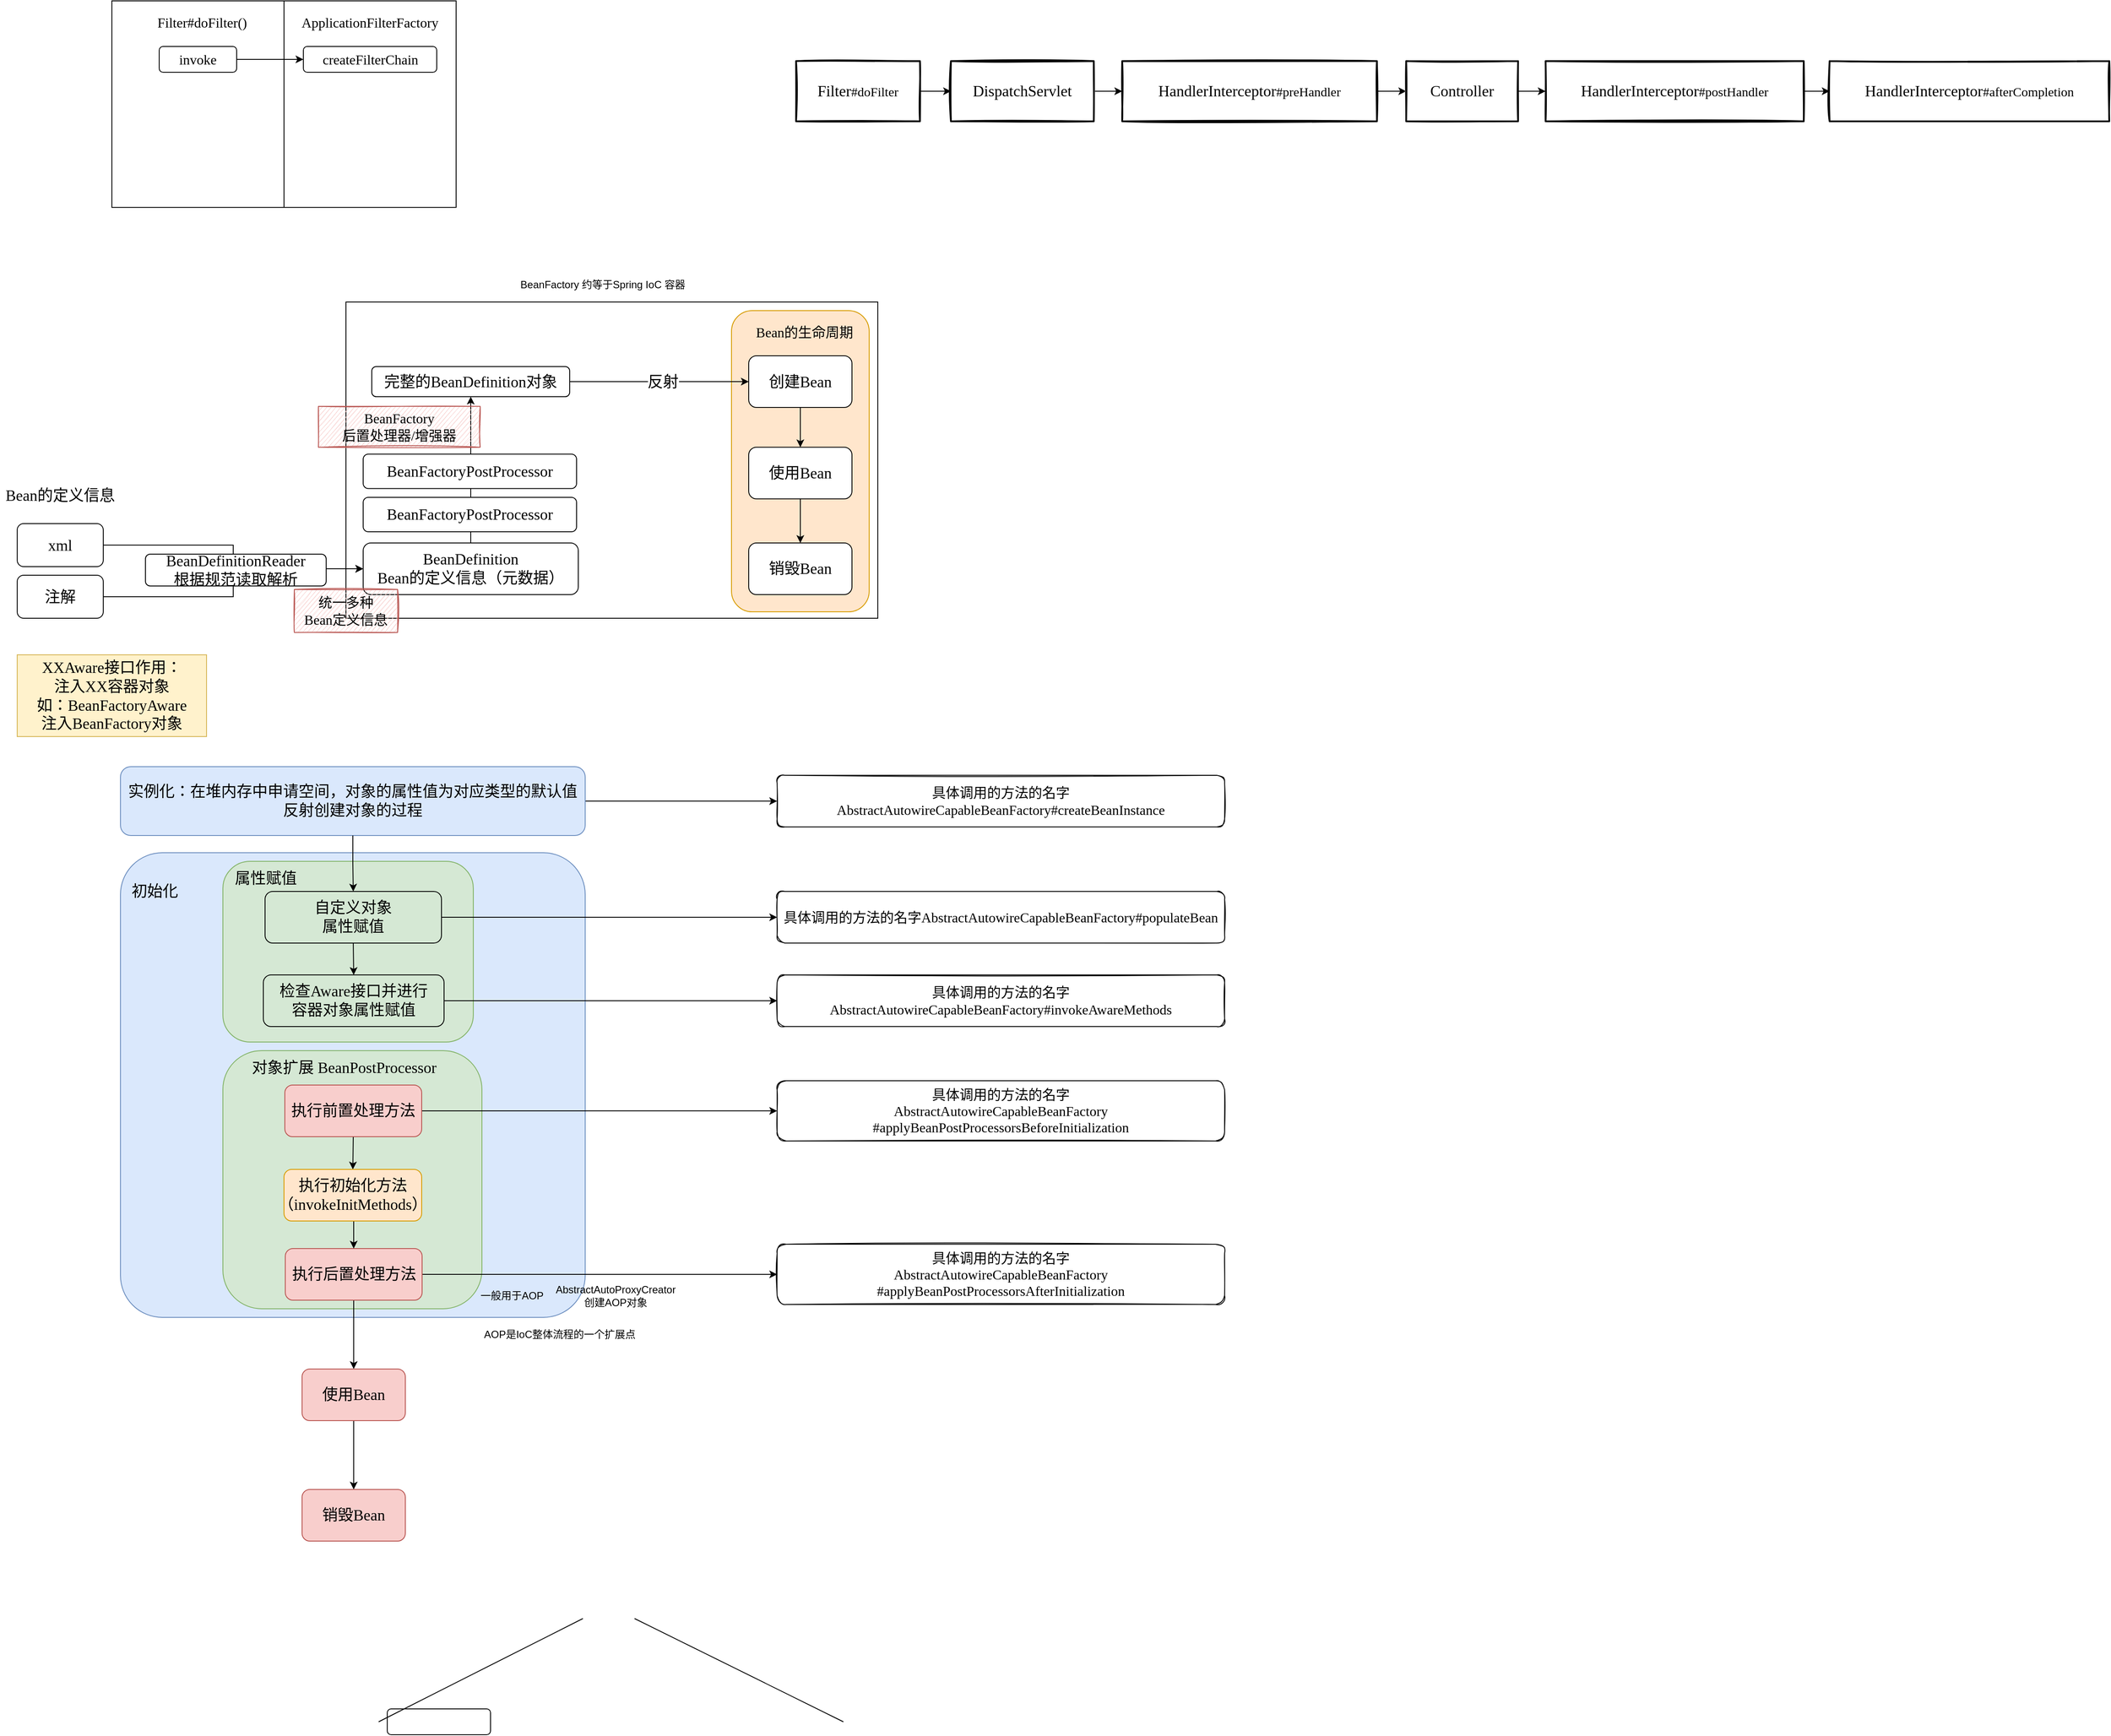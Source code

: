 <mxfile version="19.0.3" type="device"><diagram id="vl-1GHTbx42GFfUl41ro" name="第 1 页"><mxGraphModel dx="1694" dy="1046" grid="1" gridSize="10" guides="1" tooltips="1" connect="1" arrows="1" fold="1" page="1" pageScale="1" pageWidth="827" pageHeight="1169" math="0" shadow="0"><root><mxCell id="0"/><mxCell id="1" parent="0"/><mxCell id="oGgxqFOsoGe9INtXVnFt-3" value="" style="rounded=0;whiteSpace=wrap;html=1;fontFamily=Comic Sans MS;fontSize=18;fontColor=default;strokeColor=default;fillColor=none;" parent="1" vertex="1"><mxGeometry x="462" y="450" width="618" height="367.5" as="geometry"/></mxCell><mxCell id="oGgxqFOsoGe9INtXVnFt-23" value="" style="rounded=1;whiteSpace=wrap;html=1;fontFamily=Comic Sans MS;fontSize=16;strokeColor=#d79b00;fillColor=#ffe6cc;" parent="1" vertex="1"><mxGeometry x="910" y="460" width="160" height="350" as="geometry"/></mxCell><mxCell id="Vu3OyTA0C0LyM7Fp6dBi-6" value="" style="rounded=0;whiteSpace=wrap;html=1;fillColor=none;" parent="1" vertex="1"><mxGeometry x="190" y="100" width="200" height="240" as="geometry"/></mxCell><mxCell id="Vu3OyTA0C0LyM7Fp6dBi-7" value="&lt;p style=&quot;font-size: 12pt;&quot;&gt;&lt;font color=&quot;#000000&quot; style=&quot;&quot; face=&quot;Comic Sans MS&quot;&gt;Filter#doFilter()&lt;/font&gt;&lt;/p&gt;" style="text;html=1;align=center;verticalAlign=middle;whiteSpace=wrap;rounded=0;fillColor=none;fontColor=#333333;strokeColor=none;" parent="1" vertex="1"><mxGeometry x="200" y="110" width="190" height="30" as="geometry"/></mxCell><mxCell id="Vu3OyTA0C0LyM7Fp6dBi-12" style="edgeStyle=orthogonalEdgeStyle;rounded=0;orthogonalLoop=1;jettySize=auto;html=1;exitX=1;exitY=0.5;exitDx=0;exitDy=0;entryX=0;entryY=0.5;entryDx=0;entryDy=0;fontFamily=Comic Sans MS;fontColor=#000000;" parent="1" source="Vu3OyTA0C0LyM7Fp6dBi-8" target="Vu3OyTA0C0LyM7Fp6dBi-11" edge="1"><mxGeometry relative="1" as="geometry"/></mxCell><mxCell id="Vu3OyTA0C0LyM7Fp6dBi-8" value="&lt;p style=&quot;font-size: 12pt;&quot;&gt;invoke&lt;/p&gt;" style="rounded=1;whiteSpace=wrap;html=1;labelBackgroundColor=none;fontFamily=Comic Sans MS;fontColor=#000000;fillColor=none;" parent="1" vertex="1"><mxGeometry x="245" y="153" width="90" height="30" as="geometry"/></mxCell><mxCell id="Vu3OyTA0C0LyM7Fp6dBi-9" value="" style="rounded=0;whiteSpace=wrap;html=1;fillColor=none;" parent="1" vertex="1"><mxGeometry x="390" y="100" width="200" height="240" as="geometry"/></mxCell><mxCell id="Vu3OyTA0C0LyM7Fp6dBi-11" value="&lt;div style=&quot;font-size: 12pt;&quot;&gt;createFilterChain&lt;/div&gt;" style="rounded=1;whiteSpace=wrap;html=1;labelBackgroundColor=none;fontFamily=Comic Sans MS;fontColor=#000000;fillColor=none;" parent="Vu3OyTA0C0LyM7Fp6dBi-9" vertex="1"><mxGeometry x="22.5" y="53" width="155" height="30" as="geometry"/></mxCell><mxCell id="Vu3OyTA0C0LyM7Fp6dBi-10" value="&lt;p style=&quot;font-size: 12pt;&quot;&gt;&lt;font color=&quot;#000000&quot; style=&quot;&quot; face=&quot;Comic Sans MS&quot;&gt;ApplicationFilterFactory&lt;/font&gt;&lt;/p&gt;" style="text;html=1;align=center;verticalAlign=middle;whiteSpace=wrap;rounded=0;fillColor=none;fontColor=#333333;strokeColor=none;" parent="1" vertex="1"><mxGeometry x="395" y="110" width="190" height="30" as="geometry"/></mxCell><mxCell id="oGgxqFOsoGe9INtXVnFt-6" style="edgeStyle=orthogonalEdgeStyle;rounded=0;orthogonalLoop=1;jettySize=auto;html=1;exitX=1;exitY=0.5;exitDx=0;exitDy=0;entryX=0;entryY=0.5;entryDx=0;entryDy=0;fontFamily=Comic Sans MS;fontSize=18;fontColor=default;" parent="1" source="oGgxqFOsoGe9INtXVnFt-1" target="oGgxqFOsoGe9INtXVnFt-5" edge="1"><mxGeometry relative="1" as="geometry"/></mxCell><mxCell id="oGgxqFOsoGe9INtXVnFt-1" value="&lt;font style=&quot;font-size: 18px;&quot;&gt;xml&lt;/font&gt;" style="rounded=1;whiteSpace=wrap;html=1;fontSize=18;fontFamily=Comic Sans MS;" parent="1" vertex="1"><mxGeometry x="80" y="707.5" width="100" height="50" as="geometry"/></mxCell><mxCell id="oGgxqFOsoGe9INtXVnFt-7" style="edgeStyle=orthogonalEdgeStyle;rounded=0;orthogonalLoop=1;jettySize=auto;html=1;exitX=1;exitY=0.5;exitDx=0;exitDy=0;entryX=0;entryY=0.5;entryDx=0;entryDy=0;fontFamily=Comic Sans MS;fontSize=18;fontColor=default;" parent="1" source="oGgxqFOsoGe9INtXVnFt-2" target="oGgxqFOsoGe9INtXVnFt-5" edge="1"><mxGeometry relative="1" as="geometry"/></mxCell><mxCell id="oGgxqFOsoGe9INtXVnFt-2" value="&lt;font style=&quot;font-size: 18px;&quot;&gt;注解&lt;/font&gt;" style="rounded=1;whiteSpace=wrap;html=1;fontSize=18;fontFamily=Comic Sans MS;" parent="1" vertex="1"><mxGeometry x="80" y="767.5" width="100" height="50" as="geometry"/></mxCell><mxCell id="oGgxqFOsoGe9INtXVnFt-4" value="Bean的定义信息" style="text;html=1;strokeColor=none;fillColor=none;align=center;verticalAlign=middle;whiteSpace=wrap;rounded=0;fontFamily=Comic Sans MS;fontSize=18;fontColor=default;" parent="1" vertex="1"><mxGeometry x="60" y="660" width="140" height="30" as="geometry"/></mxCell><mxCell id="oGgxqFOsoGe9INtXVnFt-14" style="edgeStyle=orthogonalEdgeStyle;rounded=0;orthogonalLoop=1;jettySize=auto;html=1;exitX=1;exitY=0.5;exitDx=0;exitDy=0;entryX=0;entryY=0.5;entryDx=0;entryDy=0;fontFamily=Comic Sans MS;fontSize=18;fontColor=default;" parent="1" source="oGgxqFOsoGe9INtXVnFt-18" target="oGgxqFOsoGe9INtXVnFt-9" edge="1"><mxGeometry relative="1" as="geometry"/></mxCell><mxCell id="oGgxqFOsoGe9INtXVnFt-15" value="反射" style="edgeLabel;html=1;align=center;verticalAlign=middle;resizable=0;points=[];fontSize=18;fontFamily=Comic Sans MS;fontColor=default;" parent="oGgxqFOsoGe9INtXVnFt-14" vertex="1" connectable="0"><mxGeometry x="0.085" y="-1" relative="1" as="geometry"><mxPoint x="-5" y="-1" as="offset"/></mxGeometry></mxCell><mxCell id="oGgxqFOsoGe9INtXVnFt-19" style="edgeStyle=orthogonalEdgeStyle;rounded=0;orthogonalLoop=1;jettySize=auto;html=1;exitX=0.5;exitY=0;exitDx=0;exitDy=0;fontFamily=Comic Sans MS;fontSize=18;fontColor=default;" parent="1" source="oGgxqFOsoGe9INtXVnFt-5" target="oGgxqFOsoGe9INtXVnFt-18" edge="1"><mxGeometry relative="1" as="geometry"/></mxCell><mxCell id="oGgxqFOsoGe9INtXVnFt-5" value="BeanDefinition&lt;br&gt;Bean的定义信息（元数据）" style="rounded=1;whiteSpace=wrap;html=1;fontFamily=Comic Sans MS;fontSize=18;fontColor=default;strokeColor=default;fillColor=default;" parent="1" vertex="1"><mxGeometry x="482" y="730" width="250" height="60" as="geometry"/></mxCell><mxCell id="oGgxqFOsoGe9INtXVnFt-8" value="BeanDefinitionReader&lt;br&gt;根据规范读取解析" style="rounded=1;whiteSpace=wrap;html=1;fontFamily=Comic Sans MS;fontSize=18;fontColor=default;strokeColor=default;fillColor=default;" parent="1" vertex="1"><mxGeometry x="229" y="743" width="210" height="37" as="geometry"/></mxCell><mxCell id="oGgxqFOsoGe9INtXVnFt-12" style="edgeStyle=orthogonalEdgeStyle;rounded=0;orthogonalLoop=1;jettySize=auto;html=1;exitX=0.5;exitY=1;exitDx=0;exitDy=0;entryX=0.5;entryY=0;entryDx=0;entryDy=0;fontFamily=Comic Sans MS;fontSize=18;fontColor=default;" parent="1" source="oGgxqFOsoGe9INtXVnFt-9" target="oGgxqFOsoGe9INtXVnFt-10" edge="1"><mxGeometry relative="1" as="geometry"/></mxCell><mxCell id="oGgxqFOsoGe9INtXVnFt-9" value="创建Bean" style="rounded=1;whiteSpace=wrap;html=1;fontFamily=Comic Sans MS;fontSize=18;fontColor=default;strokeColor=default;fillColor=default;" parent="1" vertex="1"><mxGeometry x="930" y="512.5" width="120" height="60" as="geometry"/></mxCell><mxCell id="oGgxqFOsoGe9INtXVnFt-13" style="edgeStyle=orthogonalEdgeStyle;rounded=0;orthogonalLoop=1;jettySize=auto;html=1;exitX=0.5;exitY=1;exitDx=0;exitDy=0;entryX=0.5;entryY=0;entryDx=0;entryDy=0;fontFamily=Comic Sans MS;fontSize=18;fontColor=default;" parent="1" source="oGgxqFOsoGe9INtXVnFt-10" target="oGgxqFOsoGe9INtXVnFt-11" edge="1"><mxGeometry relative="1" as="geometry"/></mxCell><mxCell id="oGgxqFOsoGe9INtXVnFt-10" value="使用Bean" style="rounded=1;whiteSpace=wrap;html=1;fontFamily=Comic Sans MS;fontSize=18;fontColor=default;strokeColor=default;fillColor=default;" parent="1" vertex="1"><mxGeometry x="930" y="618.75" width="120" height="60" as="geometry"/></mxCell><mxCell id="oGgxqFOsoGe9INtXVnFt-11" value="销毁Bean" style="rounded=1;whiteSpace=wrap;html=1;fontFamily=Comic Sans MS;fontSize=18;fontColor=default;strokeColor=default;fillColor=default;" parent="1" vertex="1"><mxGeometry x="930" y="730" width="120" height="60" as="geometry"/></mxCell><mxCell id="oGgxqFOsoGe9INtXVnFt-16" value="BeanFactoryPostProcessor" style="rounded=1;whiteSpace=wrap;html=1;fontFamily=Comic Sans MS;fontSize=18;fontColor=default;strokeColor=default;fillColor=default;" parent="1" vertex="1"><mxGeometry x="482" y="677" width="248" height="40" as="geometry"/></mxCell><mxCell id="oGgxqFOsoGe9INtXVnFt-17" value="BeanFactoryPostProcessor" style="rounded=1;whiteSpace=wrap;html=1;fontFamily=Comic Sans MS;fontSize=18;fontColor=default;strokeColor=default;fillColor=default;" parent="1" vertex="1"><mxGeometry x="482" y="626.75" width="248" height="40" as="geometry"/></mxCell><mxCell id="oGgxqFOsoGe9INtXVnFt-18" value="完整的BeanDefinition对象" style="rounded=1;whiteSpace=wrap;html=1;fontFamily=Comic Sans MS;fontSize=18;fontColor=default;strokeColor=default;fillColor=default;" parent="1" vertex="1"><mxGeometry x="492" y="525" width="230" height="35" as="geometry"/></mxCell><mxCell id="oGgxqFOsoGe9INtXVnFt-20" value="统一多种&lt;br style=&quot;font-size: 16px;&quot;&gt;Bean定义信息" style="text;html=1;strokeColor=#b85450;fillColor=#f8cecc;align=center;verticalAlign=middle;whiteSpace=wrap;rounded=0;fontFamily=Comic Sans MS;fontSize=16;sketch=1;" parent="1" vertex="1"><mxGeometry x="402" y="784" width="120" height="50" as="geometry"/></mxCell><mxCell id="oGgxqFOsoGe9INtXVnFt-22" value="BeanFactory&lt;br style=&quot;font-size: 16px;&quot;&gt;后置处理器/增强器" style="text;html=1;strokeColor=#b85450;fillColor=#f8cecc;align=center;verticalAlign=middle;whiteSpace=wrap;rounded=0;fontFamily=Comic Sans MS;fontSize=16;sketch=1;strokeWidth=1;" parent="1" vertex="1"><mxGeometry x="430" y="571.25" width="188" height="47.5" as="geometry"/></mxCell><mxCell id="oGgxqFOsoGe9INtXVnFt-24" value="Bean的生命周期" style="text;html=1;strokeColor=none;fillColor=none;align=center;verticalAlign=middle;whiteSpace=wrap;rounded=0;fontFamily=Comic Sans MS;fontSize=16;fontColor=default;" parent="1" vertex="1"><mxGeometry x="930" y="470" width="130" height="30" as="geometry"/></mxCell><mxCell id="oGgxqFOsoGe9INtXVnFt-29" value="" style="edgeStyle=orthogonalEdgeStyle;rounded=0;orthogonalLoop=1;jettySize=auto;html=1;fontFamily=Comic Sans MS;fontSize=18;fontColor=default;" parent="1" source="oGgxqFOsoGe9INtXVnFt-26" target="oGgxqFOsoGe9INtXVnFt-28" edge="1"><mxGeometry relative="1" as="geometry"/></mxCell><mxCell id="oGgxqFOsoGe9INtXVnFt-26" value="&lt;font style=&quot;font-size: 18px;&quot;&gt;实例化：在堆内存中申请空间，对象的属性值为对应类型的默认值&lt;br&gt;反射创建对象的过程&lt;br&gt;&lt;/font&gt;" style="rounded=1;whiteSpace=wrap;html=1;sketch=0;fontFamily=Comic Sans MS;fontSize=16;strokeColor=#6c8ebf;strokeWidth=1;fillColor=#dae8fc;" parent="1" vertex="1"><mxGeometry x="200" y="990" width="540" height="80" as="geometry"/></mxCell><mxCell id="oGgxqFOsoGe9INtXVnFt-27" value="" style="rounded=1;whiteSpace=wrap;html=1;sketch=0;fontFamily=Comic Sans MS;fontSize=16;strokeColor=#6c8ebf;strokeWidth=1;fillColor=#dae8fc;arcSize=9;" parent="1" vertex="1"><mxGeometry x="200" y="1090" width="540" height="540" as="geometry"/></mxCell><mxCell id="oGgxqFOsoGe9INtXVnFt-28" value="具体调用的方法的名字&lt;span style=&quot;font-size: 12pt;&quot;&gt;AbstractAutowireCapableBeanFactory#&lt;/span&gt;createBeanInstance" style="whiteSpace=wrap;html=1;fontSize=16;fontFamily=Comic Sans MS;fillColor=none;rounded=1;sketch=1;strokeWidth=1;" parent="1" vertex="1"><mxGeometry x="963" y="1000" width="520" height="60" as="geometry"/></mxCell><mxCell id="oGgxqFOsoGe9INtXVnFt-31" value="具体调用的方法的名字&lt;span style=&quot;font-size: 12pt;&quot;&gt;AbstractAutowireCapableBeanFactory#&lt;/span&gt;populateBean" style="whiteSpace=wrap;html=1;fontSize=16;fontFamily=Comic Sans MS;fillColor=none;rounded=1;sketch=1;strokeWidth=1;" parent="1" vertex="1"><mxGeometry x="963" y="1135" width="520" height="60" as="geometry"/></mxCell><mxCell id="oGgxqFOsoGe9INtXVnFt-33" value="初始化" style="text;html=1;strokeColor=none;fillColor=none;align=center;verticalAlign=middle;whiteSpace=wrap;rounded=0;labelBackgroundColor=none;sketch=1;fontFamily=Comic Sans MS;fontSize=18;fontColor=#000000;" parent="1" vertex="1"><mxGeometry x="210" y="1120" width="60" height="30" as="geometry"/></mxCell><mxCell id="oGgxqFOsoGe9INtXVnFt-35" value="XXAware接口作用：&lt;br&gt;注入XX容器对象&lt;br&gt;如：BeanFactoryAware&lt;br&gt;注入BeanFactory对象" style="text;html=1;strokeColor=#d6b656;fillColor=#fff2cc;align=center;verticalAlign=middle;whiteSpace=wrap;rounded=0;labelBackgroundColor=none;sketch=0;fontFamily=Comic Sans MS;fontSize=18;strokeWidth=1;" parent="1" vertex="1"><mxGeometry x="80" y="860" width="220" height="95" as="geometry"/></mxCell><mxCell id="oGgxqFOsoGe9INtXVnFt-36" value="具体调用的方法的名字&lt;span style=&quot;font-size: 12pt;&quot;&gt;AbstractAutowireCapableBeanFactory#invokeAwareMethods&lt;/span&gt;" style="whiteSpace=wrap;html=1;fontSize=16;fontFamily=Comic Sans MS;fillColor=none;rounded=1;sketch=1;strokeWidth=1;" parent="1" vertex="1"><mxGeometry x="963" y="1232" width="520" height="60" as="geometry"/></mxCell><mxCell id="oGgxqFOsoGe9INtXVnFt-39" value="" style="rounded=1;whiteSpace=wrap;html=1;labelBackgroundColor=none;sketch=0;fontFamily=Comic Sans MS;fontSize=18;strokeColor=#82b366;strokeWidth=1;fillColor=#d5e8d4;" parent="1" vertex="1"><mxGeometry x="319" y="1100" width="291" height="210" as="geometry"/></mxCell><mxCell id="oGgxqFOsoGe9INtXVnFt-41" style="edgeStyle=orthogonalEdgeStyle;rounded=0;orthogonalLoop=1;jettySize=auto;html=1;exitX=0.5;exitY=1;exitDx=0;exitDy=0;entryX=0.5;entryY=0;entryDx=0;entryDy=0;fontFamily=Comic Sans MS;fontSize=18;fontColor=#000000;" parent="1" source="oGgxqFOsoGe9INtXVnFt-26" target="oGgxqFOsoGe9INtXVnFt-30" edge="1"><mxGeometry relative="1" as="geometry"/></mxCell><mxCell id="oGgxqFOsoGe9INtXVnFt-42" style="edgeStyle=orthogonalEdgeStyle;rounded=0;orthogonalLoop=1;jettySize=auto;html=1;exitX=0.5;exitY=1;exitDx=0;exitDy=0;entryX=0.5;entryY=0;entryDx=0;entryDy=0;fontFamily=Comic Sans MS;fontSize=18;fontColor=#000000;" parent="1" source="oGgxqFOsoGe9INtXVnFt-30" target="oGgxqFOsoGe9INtXVnFt-34" edge="1"><mxGeometry relative="1" as="geometry"/></mxCell><mxCell id="oGgxqFOsoGe9INtXVnFt-30" value="自定义对象&lt;br&gt;属性赋值" style="rounded=1;whiteSpace=wrap;html=1;sketch=0;fontFamily=Comic Sans MS;fontSize=18;fontColor=default;strokeColor=default;strokeWidth=1;fillColor=none;" parent="1" vertex="1"><mxGeometry x="368" y="1135" width="205" height="60" as="geometry"/></mxCell><mxCell id="oGgxqFOsoGe9INtXVnFt-37" style="edgeStyle=orthogonalEdgeStyle;rounded=0;orthogonalLoop=1;jettySize=auto;html=1;exitX=1;exitY=0.5;exitDx=0;exitDy=0;entryX=0;entryY=0.5;entryDx=0;entryDy=0;fontFamily=Comic Sans MS;fontSize=18;fontColor=#000000;" parent="1" source="oGgxqFOsoGe9INtXVnFt-34" target="oGgxqFOsoGe9INtXVnFt-36" edge="1"><mxGeometry relative="1" as="geometry"/></mxCell><mxCell id="oGgxqFOsoGe9INtXVnFt-32" style="edgeStyle=orthogonalEdgeStyle;rounded=0;orthogonalLoop=1;jettySize=auto;html=1;exitX=1;exitY=0.5;exitDx=0;exitDy=0;entryX=0;entryY=0.5;entryDx=0;entryDy=0;fontFamily=Comic Sans MS;fontSize=18;fontColor=#000000;" parent="1" source="oGgxqFOsoGe9INtXVnFt-30" target="oGgxqFOsoGe9INtXVnFt-31" edge="1"><mxGeometry relative="1" as="geometry"/></mxCell><mxCell id="oGgxqFOsoGe9INtXVnFt-34" value="检查Aware接口并进行&lt;br&gt;容器对象属性赋值" style="rounded=1;whiteSpace=wrap;html=1;sketch=0;fontFamily=Comic Sans MS;fontSize=18;fontColor=default;strokeColor=default;strokeWidth=1;fillColor=none;" parent="1" vertex="1"><mxGeometry x="366" y="1232" width="210" height="60" as="geometry"/></mxCell><mxCell id="w9Ke0oOpW1yt1_0F5cni-2" value="" style="rounded=1;whiteSpace=wrap;html=1;labelBackgroundColor=none;sketch=0;fontFamily=Comic Sans MS;fontSize=18;strokeColor=#82b366;strokeWidth=1;fillColor=#d5e8d4;" parent="1" vertex="1"><mxGeometry x="319" y="1320" width="301" height="300" as="geometry"/></mxCell><mxCell id="oGgxqFOsoGe9INtXVnFt-40" value="属性赋值" style="text;html=1;strokeColor=none;fillColor=none;align=center;verticalAlign=middle;whiteSpace=wrap;rounded=0;labelBackgroundColor=none;sketch=0;fontFamily=Comic Sans MS;fontSize=18;fontColor=#000000;" parent="1" vertex="1"><mxGeometry x="324" y="1105" width="90" height="30" as="geometry"/></mxCell><mxCell id="oGgxqFOsoGe9INtXVnFt-47" style="edgeStyle=orthogonalEdgeStyle;rounded=0;orthogonalLoop=1;jettySize=auto;html=1;exitX=1;exitY=0.5;exitDx=0;exitDy=0;entryX=0;entryY=0.5;entryDx=0;entryDy=0;fontFamily=Comic Sans MS;fontSize=18;fontColor=#000000;" parent="1" source="oGgxqFOsoGe9INtXVnFt-43" target="oGgxqFOsoGe9INtXVnFt-45" edge="1"><mxGeometry relative="1" as="geometry"/></mxCell><mxCell id="oGgxqFOsoGe9INtXVnFt-52" style="edgeStyle=orthogonalEdgeStyle;rounded=0;orthogonalLoop=1;jettySize=auto;html=1;exitX=0.5;exitY=1;exitDx=0;exitDy=0;entryX=0.5;entryY=0;entryDx=0;entryDy=0;fontFamily=Comic Sans MS;fontSize=18;fontColor=#000000;" parent="1" source="oGgxqFOsoGe9INtXVnFt-43" target="oGgxqFOsoGe9INtXVnFt-51" edge="1"><mxGeometry relative="1" as="geometry"/></mxCell><mxCell id="oGgxqFOsoGe9INtXVnFt-43" value="执行前置处理方法" style="rounded=1;whiteSpace=wrap;html=1;labelBackgroundColor=none;sketch=0;fontFamily=Comic Sans MS;fontSize=18;strokeColor=#b85450;strokeWidth=1;fillColor=#f8cecc;" parent="1" vertex="1"><mxGeometry x="391" y="1360" width="159" height="60" as="geometry"/></mxCell><mxCell id="oGgxqFOsoGe9INtXVnFt-50" style="edgeStyle=orthogonalEdgeStyle;rounded=0;orthogonalLoop=1;jettySize=auto;html=1;exitX=1;exitY=0.5;exitDx=0;exitDy=0;entryX=0;entryY=0.5;entryDx=0;entryDy=0;fontFamily=Comic Sans MS;fontSize=18;fontColor=#000000;" parent="1" source="oGgxqFOsoGe9INtXVnFt-44" target="oGgxqFOsoGe9INtXVnFt-49" edge="1"><mxGeometry relative="1" as="geometry"/></mxCell><mxCell id="w9Ke0oOpW1yt1_0F5cni-8" value="" style="edgeStyle=orthogonalEdgeStyle;rounded=0;orthogonalLoop=1;jettySize=auto;html=1;" parent="1" source="oGgxqFOsoGe9INtXVnFt-44" target="w9Ke0oOpW1yt1_0F5cni-7" edge="1"><mxGeometry relative="1" as="geometry"/></mxCell><mxCell id="oGgxqFOsoGe9INtXVnFt-44" value="执行后置处理方法" style="rounded=1;whiteSpace=wrap;html=1;labelBackgroundColor=none;sketch=0;fontFamily=Comic Sans MS;fontSize=18;strokeColor=#b85450;strokeWidth=1;fillColor=#f8cecc;" parent="1" vertex="1"><mxGeometry x="391.5" y="1550" width="159" height="60" as="geometry"/></mxCell><mxCell id="oGgxqFOsoGe9INtXVnFt-45" value="具体调用的方法的名字&lt;br&gt;AbstractAutowireCapableBeanFactory&lt;br&gt;&lt;span style=&quot;font-size: 12pt;&quot;&gt;#applyBeanPostProcessorsBeforeInitialization&lt;/span&gt;" style="whiteSpace=wrap;html=1;fontSize=16;fontFamily=Comic Sans MS;fillColor=none;rounded=1;sketch=1;strokeWidth=1;" parent="1" vertex="1"><mxGeometry x="963" y="1355" width="520" height="70" as="geometry"/></mxCell><mxCell id="oGgxqFOsoGe9INtXVnFt-49" value="具体调用的方法的名字&lt;br&gt;AbstractAutowireCapableBeanFactory&lt;br&gt;&lt;span style=&quot;font-size: 12pt;&quot;&gt;#applyBeanPostProcessorsAfterInitialization&lt;/span&gt;" style="whiteSpace=wrap;html=1;fontSize=16;fontFamily=Comic Sans MS;fillColor=none;rounded=1;sketch=1;strokeWidth=1;" parent="1" vertex="1"><mxGeometry x="963" y="1545" width="520" height="70" as="geometry"/></mxCell><mxCell id="oGgxqFOsoGe9INtXVnFt-53" style="edgeStyle=orthogonalEdgeStyle;rounded=0;orthogonalLoop=1;jettySize=auto;html=1;exitX=0.5;exitY=1;exitDx=0;exitDy=0;entryX=0.5;entryY=0;entryDx=0;entryDy=0;fontFamily=Comic Sans MS;fontSize=18;fontColor=#000000;" parent="1" source="oGgxqFOsoGe9INtXVnFt-51" target="oGgxqFOsoGe9INtXVnFt-44" edge="1"><mxGeometry relative="1" as="geometry"/></mxCell><mxCell id="oGgxqFOsoGe9INtXVnFt-51" value="执行初始化方法&lt;br&gt;（invokeInitMethods）" style="rounded=1;whiteSpace=wrap;html=1;labelBackgroundColor=none;sketch=0;fontFamily=Comic Sans MS;fontSize=18;strokeColor=#d79b00;strokeWidth=1;fillColor=#ffe6cc;" parent="1" vertex="1"><mxGeometry x="390" y="1458" width="160" height="60" as="geometry"/></mxCell><mxCell id="oGgxqFOsoGe9INtXVnFt-54" value="" style="endArrow=none;html=1;rounded=0;fontFamily=Comic Sans MS;fontSize=18;fontColor=#000000;startArrow=none;" parent="1" edge="1"><mxGeometry width="50" height="50" relative="1" as="geometry"><mxPoint x="797.333" y="1980" as="sourcePoint"/><mxPoint x="1040" y="2100" as="targetPoint"/></mxGeometry></mxCell><mxCell id="oGgxqFOsoGe9INtXVnFt-55" value="" style="rounded=1;whiteSpace=wrap;html=1;labelBackgroundColor=none;sketch=0;fontFamily=Comic Sans MS;fontSize=18;fontColor=#000000;strokeColor=default;strokeWidth=1;fillColor=default;" parent="1" vertex="1"><mxGeometry x="510" y="2085" width="120" height="30" as="geometry"/></mxCell><mxCell id="oGgxqFOsoGe9INtXVnFt-57" value="" style="endArrow=none;html=1;rounded=0;fontFamily=Comic Sans MS;fontSize=18;fontColor=#000000;" parent="1" edge="1"><mxGeometry width="50" height="50" relative="1" as="geometry"><mxPoint x="500" y="2100" as="sourcePoint"/><mxPoint x="737.333" y="1980" as="targetPoint"/></mxGeometry></mxCell><mxCell id="w9Ke0oOpW1yt1_0F5cni-3" value="对象扩展 BeanPostProcessor" style="text;html=1;strokeColor=none;fillColor=none;align=center;verticalAlign=middle;whiteSpace=wrap;rounded=0;labelBackgroundColor=none;sketch=0;fontFamily=Comic Sans MS;fontSize=18;fontColor=#000000;" parent="1" vertex="1"><mxGeometry x="330" y="1325" width="260" height="30" as="geometry"/></mxCell><mxCell id="w9Ke0oOpW1yt1_0F5cni-4" value="一般用于AOP" style="text;html=1;strokeColor=none;fillColor=none;align=center;verticalAlign=middle;whiteSpace=wrap;rounded=0;" parent="1" vertex="1"><mxGeometry x="610" y="1590" width="90" height="30" as="geometry"/></mxCell><mxCell id="w9Ke0oOpW1yt1_0F5cni-5" value="AbstractAutoProxyCreator&lt;br&gt;创建AOP对象" style="text;html=1;align=center;verticalAlign=middle;resizable=0;points=[];autosize=1;strokeColor=none;fillColor=none;" parent="1" vertex="1"><mxGeometry x="700" y="1590" width="150" height="30" as="geometry"/></mxCell><mxCell id="w9Ke0oOpW1yt1_0F5cni-6" value="AOP是IoC整体流程的一个扩展点" style="text;html=1;align=center;verticalAlign=middle;resizable=0;points=[];autosize=1;strokeColor=none;fillColor=none;" parent="1" vertex="1"><mxGeometry x="615" y="1640" width="190" height="20" as="geometry"/></mxCell><mxCell id="w9Ke0oOpW1yt1_0F5cni-10" value="" style="edgeStyle=orthogonalEdgeStyle;rounded=0;orthogonalLoop=1;jettySize=auto;html=1;" parent="1" source="w9Ke0oOpW1yt1_0F5cni-7" target="w9Ke0oOpW1yt1_0F5cni-9" edge="1"><mxGeometry relative="1" as="geometry"/></mxCell><mxCell id="w9Ke0oOpW1yt1_0F5cni-7" value="使用Bean" style="whiteSpace=wrap;html=1;fontSize=18;fontFamily=Comic Sans MS;fillColor=#f8cecc;strokeColor=#b85450;rounded=1;labelBackgroundColor=none;sketch=0;strokeWidth=1;" parent="1" vertex="1"><mxGeometry x="411" y="1690" width="120" height="60" as="geometry"/></mxCell><mxCell id="w9Ke0oOpW1yt1_0F5cni-9" value="销毁Bean" style="whiteSpace=wrap;html=1;fontSize=18;fontFamily=Comic Sans MS;fillColor=#f8cecc;strokeColor=#b85450;rounded=1;labelBackgroundColor=none;sketch=0;strokeWidth=1;" parent="1" vertex="1"><mxGeometry x="411" y="1830" width="120" height="60" as="geometry"/></mxCell><mxCell id="w9Ke0oOpW1yt1_0F5cni-11" value="BeanFactory 约等于Spring IoC 容器" style="text;html=1;align=center;verticalAlign=middle;resizable=0;points=[];autosize=1;strokeColor=none;fillColor=none;" parent="1" vertex="1"><mxGeometry x="655" y="420" width="210" height="20" as="geometry"/></mxCell><mxCell id="MhlRPA6otv7GXCYlWOEr-3" style="edgeStyle=orthogonalEdgeStyle;rounded=0;orthogonalLoop=1;jettySize=auto;html=1;exitX=1;exitY=0.5;exitDx=0;exitDy=0;entryX=0;entryY=0.5;entryDx=0;entryDy=0;fontFamily=Comic Sans MS;fontSize=15;" edge="1" parent="1" source="MhlRPA6otv7GXCYlWOEr-1" target="MhlRPA6otv7GXCYlWOEr-2"><mxGeometry relative="1" as="geometry"/></mxCell><mxCell id="MhlRPA6otv7GXCYlWOEr-1" value="&lt;font style=&quot;font-size: 18px;&quot; face=&quot;Comic Sans MS&quot;&gt;Filter&lt;/font&gt;&lt;font style=&quot;font-size: 15px;&quot; face=&quot;Comic Sans MS&quot;&gt;#doFilter&lt;/font&gt;" style="rounded=0;whiteSpace=wrap;html=1;sketch=1;strokeWidth=2;" vertex="1" parent="1"><mxGeometry x="985" y="170" width="144" height="70" as="geometry"/></mxCell><mxCell id="MhlRPA6otv7GXCYlWOEr-5" style="edgeStyle=orthogonalEdgeStyle;rounded=0;orthogonalLoop=1;jettySize=auto;html=1;exitX=1;exitY=0.5;exitDx=0;exitDy=0;entryX=0;entryY=0.5;entryDx=0;entryDy=0;fontFamily=Comic Sans MS;fontSize=15;" edge="1" parent="1" source="MhlRPA6otv7GXCYlWOEr-2" target="MhlRPA6otv7GXCYlWOEr-4"><mxGeometry relative="1" as="geometry"/></mxCell><mxCell id="MhlRPA6otv7GXCYlWOEr-2" value="&lt;font face=&quot;Comic Sans MS&quot;&gt;&lt;span style=&quot;font-size: 18px;&quot;&gt;DispatchServlet&lt;/span&gt;&lt;/font&gt;" style="rounded=0;whiteSpace=wrap;html=1;sketch=1;strokeWidth=2;" vertex="1" parent="1"><mxGeometry x="1165" y="170" width="166" height="70" as="geometry"/></mxCell><mxCell id="MhlRPA6otv7GXCYlWOEr-7" style="edgeStyle=orthogonalEdgeStyle;rounded=0;orthogonalLoop=1;jettySize=auto;html=1;exitX=1;exitY=0.5;exitDx=0;exitDy=0;entryX=0;entryY=0.5;entryDx=0;entryDy=0;fontFamily=Comic Sans MS;fontSize=15;" edge="1" parent="1" source="MhlRPA6otv7GXCYlWOEr-4" target="MhlRPA6otv7GXCYlWOEr-6"><mxGeometry relative="1" as="geometry"/></mxCell><mxCell id="MhlRPA6otv7GXCYlWOEr-4" value="&lt;font style=&quot;font-size: 18px;&quot; face=&quot;Comic Sans MS&quot;&gt;HandlerInterceptor&lt;/font&gt;&lt;font style=&quot;font-size: 15px;&quot; face=&quot;Comic Sans MS&quot;&gt;#preHandler&lt;/font&gt;" style="rounded=0;whiteSpace=wrap;html=1;sketch=1;strokeWidth=2;" vertex="1" parent="1"><mxGeometry x="1364" y="170" width="296" height="70" as="geometry"/></mxCell><mxCell id="MhlRPA6otv7GXCYlWOEr-9" style="edgeStyle=orthogonalEdgeStyle;rounded=0;orthogonalLoop=1;jettySize=auto;html=1;exitX=1;exitY=0.5;exitDx=0;exitDy=0;entryX=0;entryY=0.5;entryDx=0;entryDy=0;fontFamily=Comic Sans MS;fontSize=15;" edge="1" parent="1" source="MhlRPA6otv7GXCYlWOEr-6" target="MhlRPA6otv7GXCYlWOEr-8"><mxGeometry relative="1" as="geometry"/></mxCell><mxCell id="MhlRPA6otv7GXCYlWOEr-6" value="&lt;font face=&quot;Comic Sans MS&quot;&gt;&lt;span style=&quot;font-size: 18px;&quot;&gt;Controller&lt;/span&gt;&lt;/font&gt;" style="rounded=0;whiteSpace=wrap;html=1;sketch=1;strokeWidth=2;" vertex="1" parent="1"><mxGeometry x="1694" y="170" width="130" height="70" as="geometry"/></mxCell><mxCell id="MhlRPA6otv7GXCYlWOEr-11" style="edgeStyle=orthogonalEdgeStyle;rounded=0;orthogonalLoop=1;jettySize=auto;html=1;exitX=1;exitY=0.5;exitDx=0;exitDy=0;entryX=0;entryY=0.5;entryDx=0;entryDy=0;fontFamily=Comic Sans MS;fontSize=15;" edge="1" parent="1" source="MhlRPA6otv7GXCYlWOEr-8" target="MhlRPA6otv7GXCYlWOEr-10"><mxGeometry relative="1" as="geometry"/></mxCell><mxCell id="MhlRPA6otv7GXCYlWOEr-8" value="&lt;span style=&quot;font-family: &amp;quot;Comic Sans MS&amp;quot;; font-size: 18px;&quot;&gt;HandlerInterceptor&lt;/span&gt;&lt;font style=&quot;font-size: 15px;&quot; face=&quot;Comic Sans MS&quot;&gt;#postHandler&lt;/font&gt;" style="rounded=0;whiteSpace=wrap;html=1;sketch=1;strokeWidth=2;" vertex="1" parent="1"><mxGeometry x="1856" y="170" width="300" height="70" as="geometry"/></mxCell><mxCell id="MhlRPA6otv7GXCYlWOEr-10" value="&lt;span style=&quot;font-family: &amp;quot;Comic Sans MS&amp;quot;; font-size: 18px;&quot;&gt;HandlerInterceptor&lt;/span&gt;&lt;font style=&quot;font-size: 15px;&quot; face=&quot;Comic Sans MS&quot;&gt;#afterCompletion&lt;/font&gt;" style="rounded=0;whiteSpace=wrap;html=1;sketch=1;strokeWidth=2;" vertex="1" parent="1"><mxGeometry x="2186" y="170" width="325" height="70" as="geometry"/></mxCell></root></mxGraphModel></diagram></mxfile>